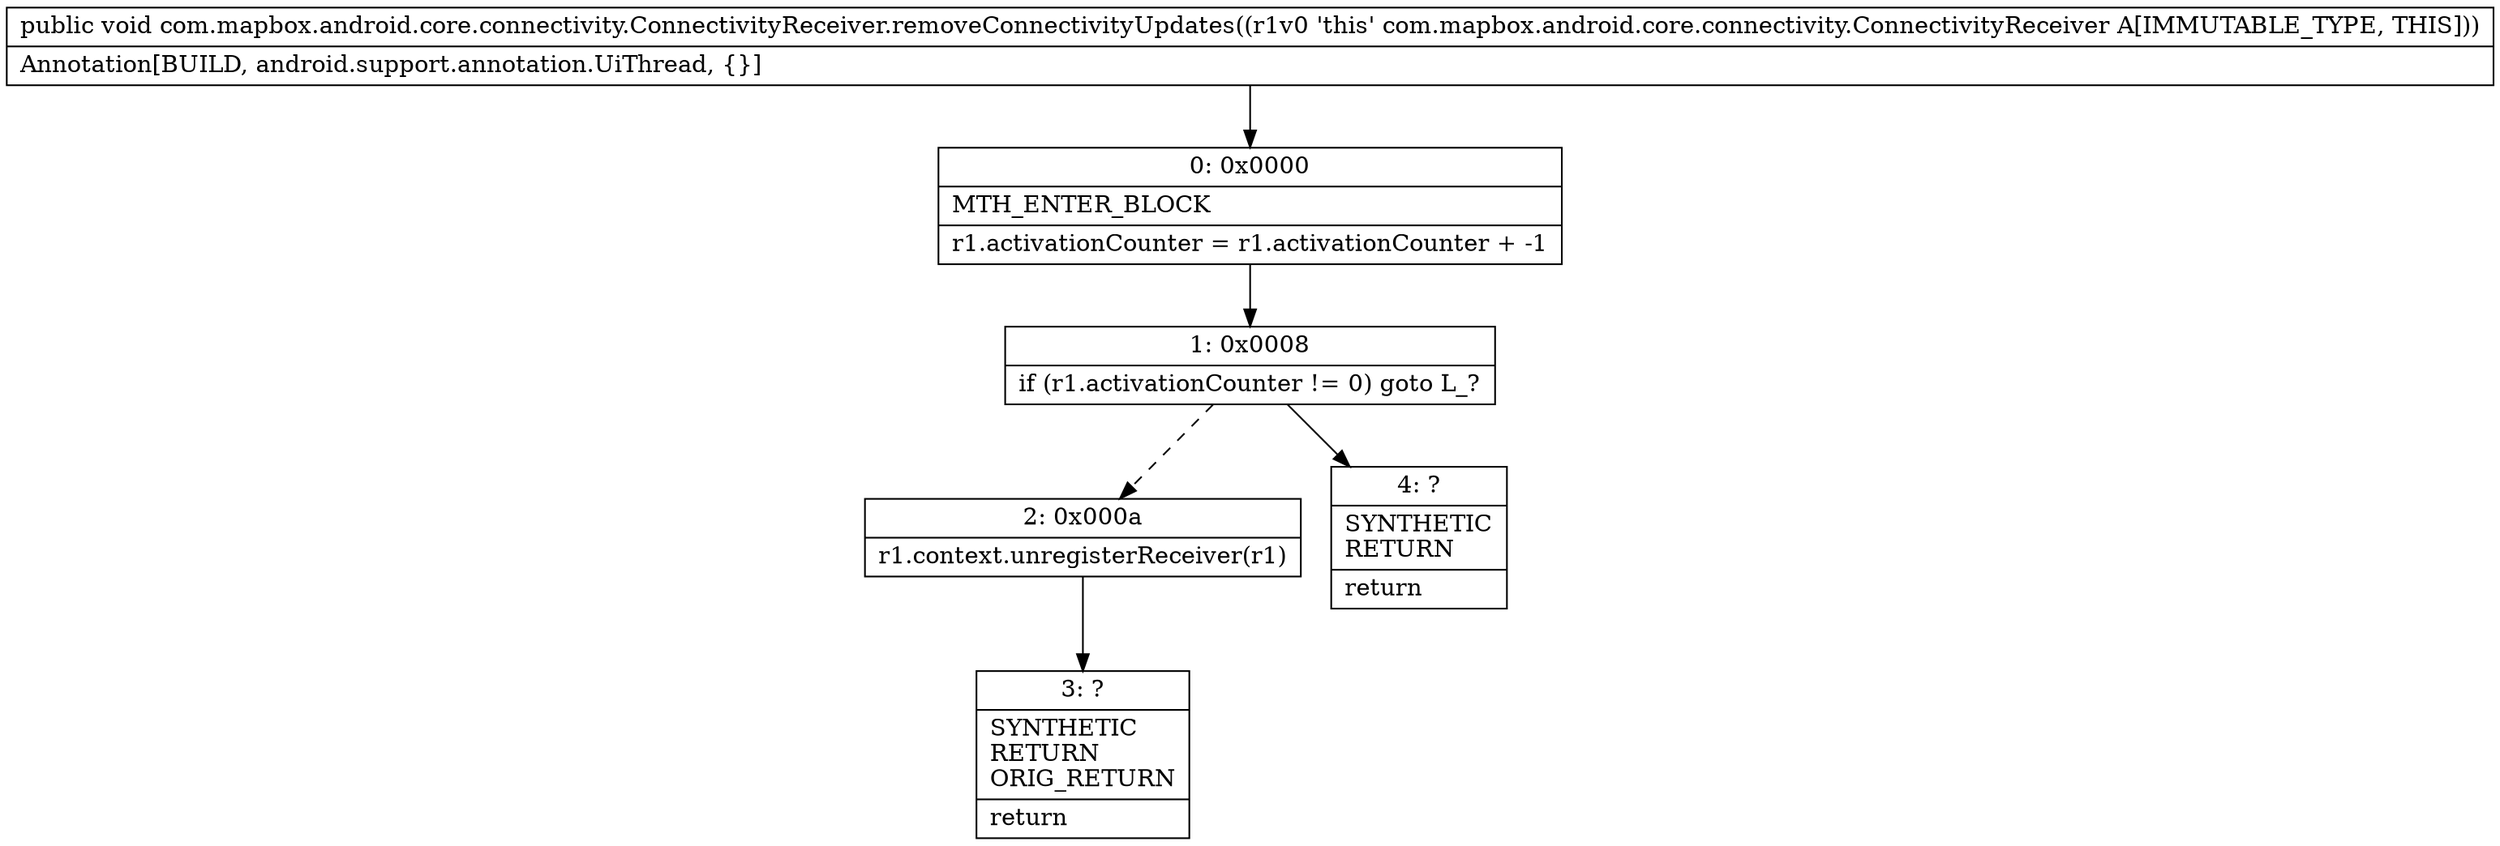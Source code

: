 digraph "CFG forcom.mapbox.android.core.connectivity.ConnectivityReceiver.removeConnectivityUpdates()V" {
Node_0 [shape=record,label="{0\:\ 0x0000|MTH_ENTER_BLOCK\l|r1.activationCounter = r1.activationCounter + \-1\l}"];
Node_1 [shape=record,label="{1\:\ 0x0008|if (r1.activationCounter != 0) goto L_?\l}"];
Node_2 [shape=record,label="{2\:\ 0x000a|r1.context.unregisterReceiver(r1)\l}"];
Node_3 [shape=record,label="{3\:\ ?|SYNTHETIC\lRETURN\lORIG_RETURN\l|return\l}"];
Node_4 [shape=record,label="{4\:\ ?|SYNTHETIC\lRETURN\l|return\l}"];
MethodNode[shape=record,label="{public void com.mapbox.android.core.connectivity.ConnectivityReceiver.removeConnectivityUpdates((r1v0 'this' com.mapbox.android.core.connectivity.ConnectivityReceiver A[IMMUTABLE_TYPE, THIS]))  | Annotation[BUILD, android.support.annotation.UiThread, \{\}]\l}"];
MethodNode -> Node_0;
Node_0 -> Node_1;
Node_1 -> Node_2[style=dashed];
Node_1 -> Node_4;
Node_2 -> Node_3;
}

